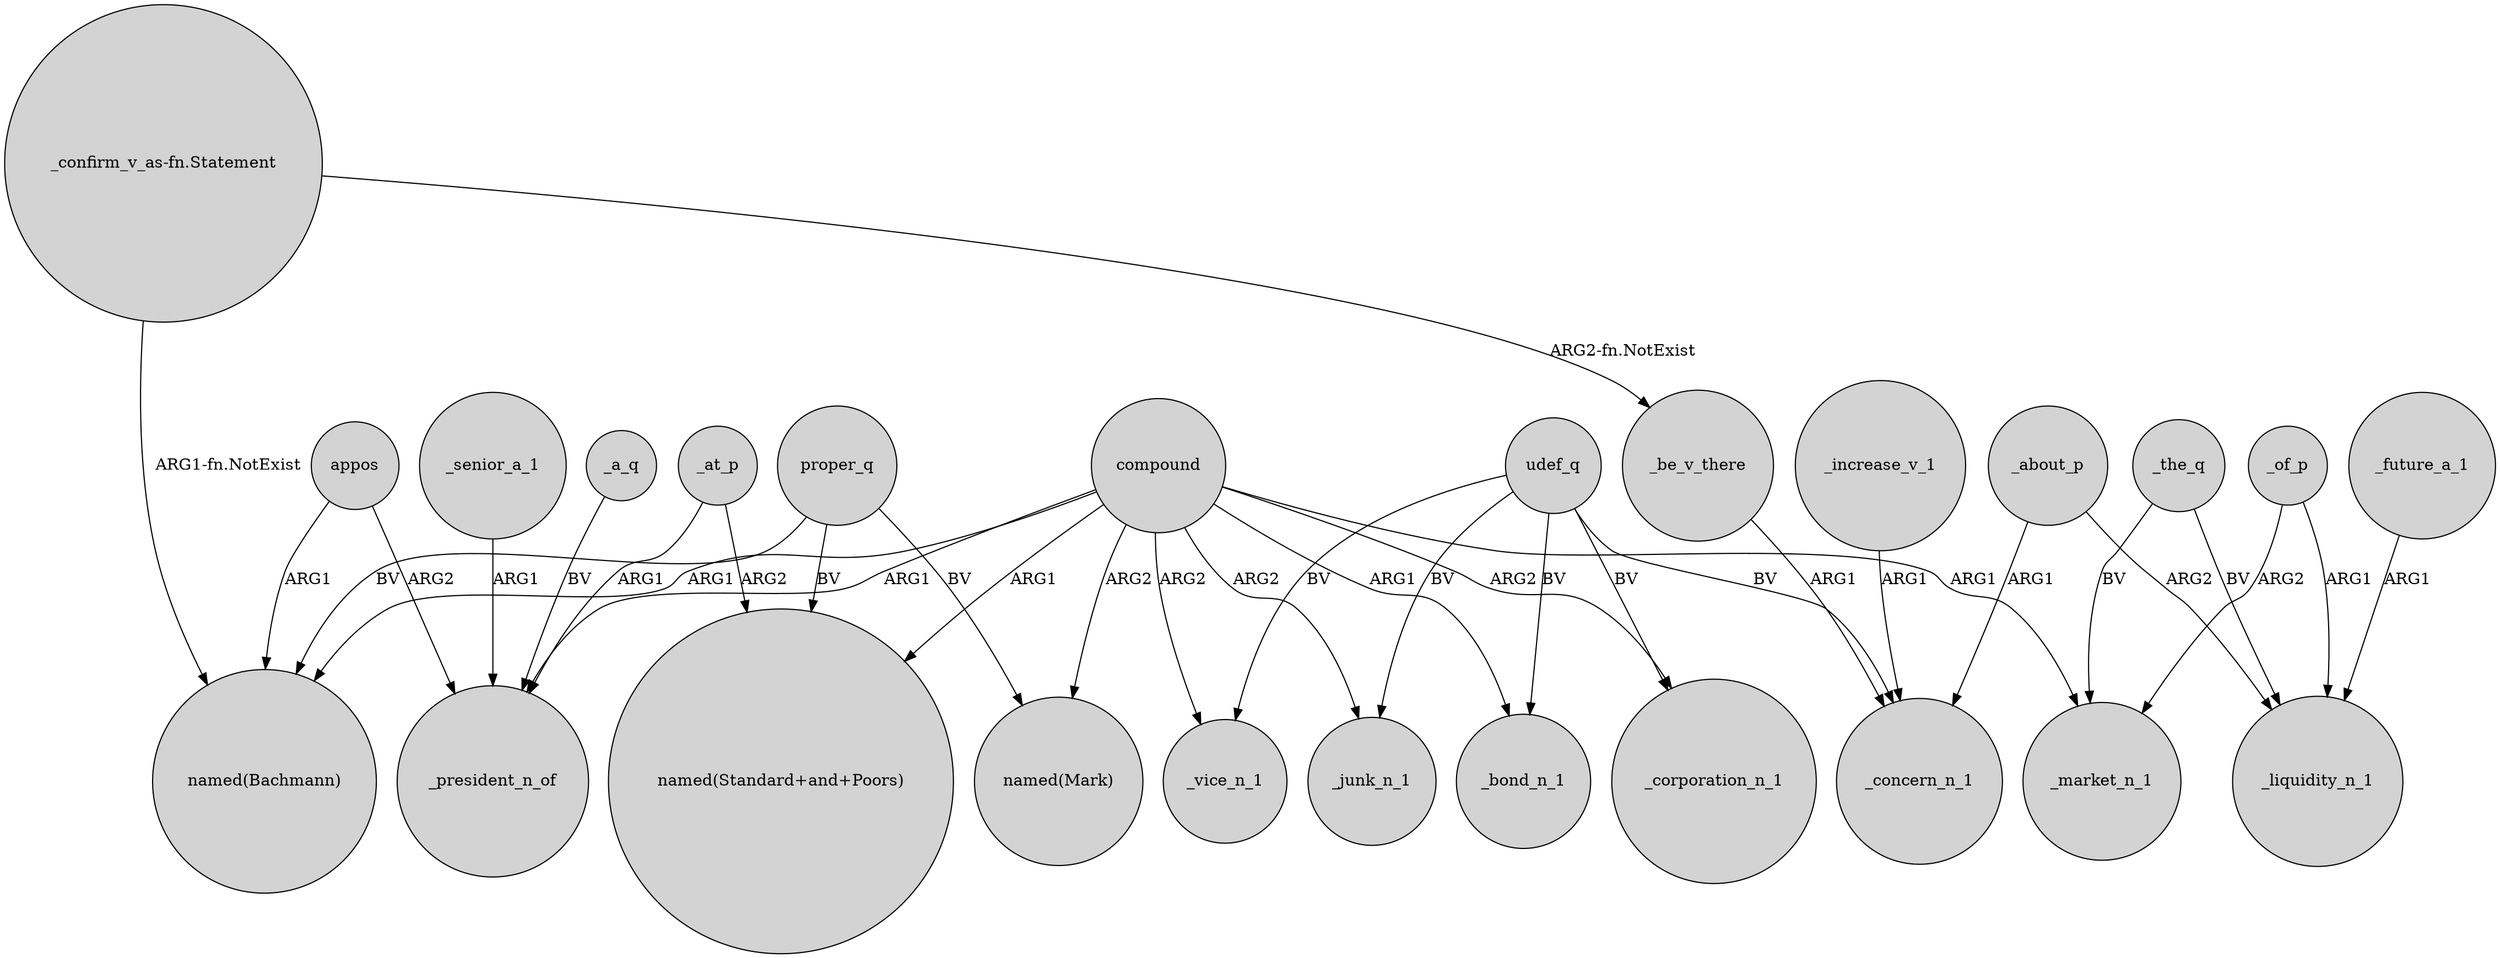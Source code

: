 digraph {
	node [shape=circle style=filled]
	compound -> "named(Bachmann)" [label=ARG1]
	_about_p -> _liquidity_n_1 [label=ARG2]
	compound -> _vice_n_1 [label=ARG2]
	_about_p -> _concern_n_1 [label=ARG1]
	"_confirm_v_as-fn.Statement" -> "named(Bachmann)" [label="ARG1-fn.NotExist"]
	compound -> _bond_n_1 [label=ARG1]
	compound -> _corporation_n_1 [label=ARG2]
	_increase_v_1 -> _concern_n_1 [label=ARG1]
	compound -> "named(Mark)" [label=ARG2]
	compound -> _junk_n_1 [label=ARG2]
	_senior_a_1 -> _president_n_of [label=ARG1]
	compound -> "named(Standard+and+Poors)" [label=ARG1]
	_future_a_1 -> _liquidity_n_1 [label=ARG1]
	udef_q -> _vice_n_1 [label=BV]
	_of_p -> _market_n_1 [label=ARG2]
	proper_q -> "named(Mark)" [label=BV]
	udef_q -> _junk_n_1 [label=BV]
	appos -> _president_n_of [label=ARG2]
	udef_q -> _corporation_n_1 [label=BV]
	udef_q -> _bond_n_1 [label=BV]
	compound -> _president_n_of [label=ARG1]
	_be_v_there -> _concern_n_1 [label=ARG1]
	udef_q -> _concern_n_1 [label=BV]
	proper_q -> "named(Bachmann)" [label=BV]
	_at_p -> _president_n_of [label=ARG1]
	_a_q -> _president_n_of [label=BV]
	_the_q -> _liquidity_n_1 [label=BV]
	proper_q -> "named(Standard+and+Poors)" [label=BV]
	compound -> _market_n_1 [label=ARG1]
	appos -> "named(Bachmann)" [label=ARG1]
	_the_q -> _market_n_1 [label=BV]
	_of_p -> _liquidity_n_1 [label=ARG1]
	"_confirm_v_as-fn.Statement" -> _be_v_there [label="ARG2-fn.NotExist"]
	_at_p -> "named(Standard+and+Poors)" [label=ARG2]
}
